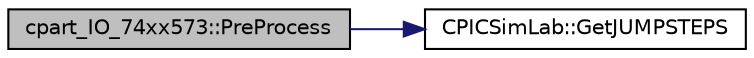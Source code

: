 digraph "cpart_IO_74xx573::PreProcess"
{
 // LATEX_PDF_SIZE
  edge [fontname="Helvetica",fontsize="10",labelfontname="Helvetica",labelfontsize="10"];
  node [fontname="Helvetica",fontsize="10",shape=record];
  rankdir="LR";
  Node1 [label="cpart_IO_74xx573::PreProcess",height=0.2,width=0.4,color="black", fillcolor="grey75", style="filled", fontcolor="black",tooltip="Called every start of CPU process."];
  Node1 -> Node2 [color="midnightblue",fontsize="10",style="solid",fontname="Helvetica"];
  Node2 [label="CPICSimLab::GetJUMPSTEPS",height=0.2,width=0.4,color="black", fillcolor="white", style="filled",URL="$class_c_p_i_c_sim_lab.html#ae7593e716065463586ba688d1d39d3c4",tooltip="Get the number of steps to be skipped in board update."];
}
